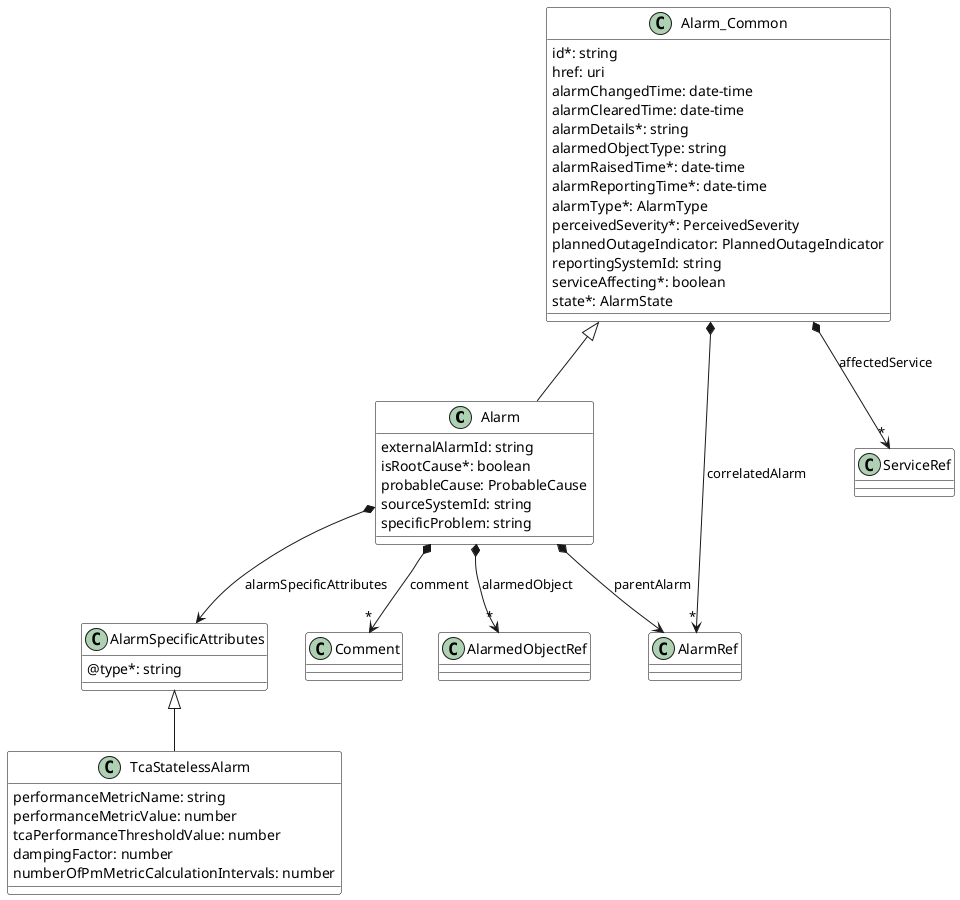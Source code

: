 @startuml statelessTCAAlarmModel
skinparam {
    ClassBackgroundColor White
    ClassBorderColor Black
}

class Alarm {

    externalAlarmId: string
    isRootCause*: boolean
    probableCause: ProbableCause
    sourceSystemId: string
    specificProblem: string
}
Alarm_Common <|-- Alarm

Alarm *-->"*" AlarmedObjectRef : alarmedObject
Alarm *-->"*" Comment : comment
Alarm *--> AlarmRef : parentAlarm
Alarm *--> AlarmSpecificAttributes : alarmSpecificAttributes

class AlarmRef {

}

class AlarmSpecificAttributes {

    @type*: string
}


class Alarm_Common {

    id*: string
    href: uri
    alarmChangedTime: date-time
    alarmClearedTime: date-time
    alarmDetails*: string
    alarmedObjectType: string
    alarmRaisedTime*: date-time
    alarmReportingTime*: date-time
    alarmType*: AlarmType
    perceivedSeverity*: PerceivedSeverity
    plannedOutageIndicator: PlannedOutageIndicator
    reportingSystemId: string
    serviceAffecting*: boolean
    state*: AlarmState
}

Alarm_Common *-->"*" ServiceRef : affectedService
Alarm_Common *-->"*" AlarmRef : correlatedAlarm

class AlarmedObjectRef {
}

class Comment {
}

class TcaStatelessAlarm {

    performanceMetricName: string
    performanceMetricValue: number
    tcaPerformanceThresholdValue: number
    dampingFactor: number
    numberOfPmMetricCalculationIntervals: number
}
AlarmSpecificAttributes <|-- TcaStatelessAlarm



@enduml
